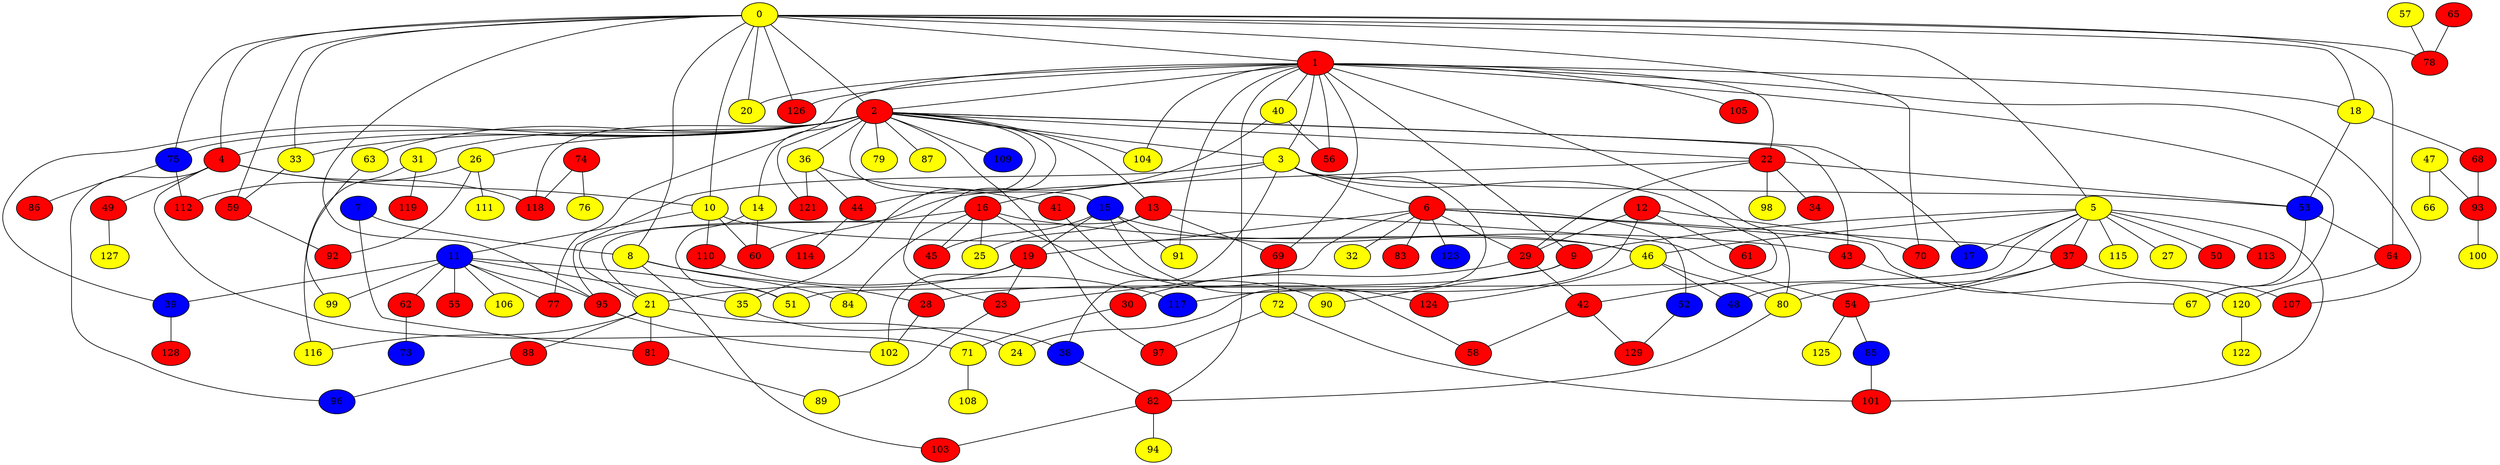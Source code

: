 graph {
0 [style = filled fillcolor = yellow];
1 [style = filled fillcolor = red];
2 [style = filled fillcolor = red];
3 [style = filled fillcolor = yellow];
4 [style = filled fillcolor = red];
5 [style = filled fillcolor = yellow];
6 [style = filled fillcolor = red];
7 [style = filled fillcolor = blue];
8 [style = filled fillcolor = yellow];
9 [style = filled fillcolor = red];
10 [style = filled fillcolor = yellow];
11 [style = filled fillcolor = blue];
12 [style = filled fillcolor = red];
13 [style = filled fillcolor = red];
14 [style = filled fillcolor = yellow];
15 [style = filled fillcolor = blue];
16 [style = filled fillcolor = red];
17 [style = filled fillcolor = blue];
18 [style = filled fillcolor = yellow];
19 [style = filled fillcolor = red];
20 [style = filled fillcolor = yellow];
21 [style = filled fillcolor = yellow];
22 [style = filled fillcolor = red];
23 [style = filled fillcolor = red];
24 [style = filled fillcolor = yellow];
25 [style = filled fillcolor = yellow];
26 [style = filled fillcolor = yellow];
27 [style = filled fillcolor = yellow];
28 [style = filled fillcolor = red];
29 [style = filled fillcolor = red];
30 [style = filled fillcolor = red];
31 [style = filled fillcolor = yellow];
32 [style = filled fillcolor = yellow];
33 [style = filled fillcolor = yellow];
34 [style = filled fillcolor = red];
35 [style = filled fillcolor = yellow];
36 [style = filled fillcolor = yellow];
37 [style = filled fillcolor = red];
38 [style = filled fillcolor = blue];
39 [style = filled fillcolor = blue];
40 [style = filled fillcolor = yellow];
41 [style = filled fillcolor = red];
42 [style = filled fillcolor = red];
43 [style = filled fillcolor = red];
44 [style = filled fillcolor = red];
45 [style = filled fillcolor = red];
46 [style = filled fillcolor = yellow];
47 [style = filled fillcolor = yellow];
48 [style = filled fillcolor = blue];
49 [style = filled fillcolor = red];
50 [style = filled fillcolor = red];
51 [style = filled fillcolor = yellow];
52 [style = filled fillcolor = blue];
53 [style = filled fillcolor = blue];
54 [style = filled fillcolor = red];
55 [style = filled fillcolor = red];
56 [style = filled fillcolor = red];
57 [style = filled fillcolor = yellow];
58 [style = filled fillcolor = red];
59 [style = filled fillcolor = red];
60 [style = filled fillcolor = red];
61 [style = filled fillcolor = red];
62 [style = filled fillcolor = red];
63 [style = filled fillcolor = yellow];
64 [style = filled fillcolor = red];
65 [style = filled fillcolor = red];
66 [style = filled fillcolor = yellow];
67 [style = filled fillcolor = yellow];
68 [style = filled fillcolor = red];
69 [style = filled fillcolor = red];
70 [style = filled fillcolor = red];
71 [style = filled fillcolor = yellow];
72 [style = filled fillcolor = yellow];
73 [style = filled fillcolor = blue];
74 [style = filled fillcolor = red];
75 [style = filled fillcolor = blue];
76 [style = filled fillcolor = yellow];
77 [style = filled fillcolor = red];
78 [style = filled fillcolor = red];
79 [style = filled fillcolor = yellow];
80 [style = filled fillcolor = yellow];
81 [style = filled fillcolor = red];
82 [style = filled fillcolor = red];
83 [style = filled fillcolor = red];
84 [style = filled fillcolor = yellow];
85 [style = filled fillcolor = blue];
86 [style = filled fillcolor = red];
87 [style = filled fillcolor = yellow];
88 [style = filled fillcolor = red];
89 [style = filled fillcolor = yellow];
90 [style = filled fillcolor = yellow];
91 [style = filled fillcolor = yellow];
92 [style = filled fillcolor = red];
93 [style = filled fillcolor = red];
94 [style = filled fillcolor = yellow];
95 [style = filled fillcolor = red];
96 [style = filled fillcolor = blue];
97 [style = filled fillcolor = red];
98 [style = filled fillcolor = yellow];
99 [style = filled fillcolor = yellow];
100 [style = filled fillcolor = yellow];
101 [style = filled fillcolor = red];
102 [style = filled fillcolor = yellow];
103 [style = filled fillcolor = red];
104 [style = filled fillcolor = yellow];
105 [style = filled fillcolor = red];
106 [style = filled fillcolor = yellow];
107 [style = filled fillcolor = red];
108 [style = filled fillcolor = yellow];
109 [style = filled fillcolor = blue];
110 [style = filled fillcolor = red];
111 [style = filled fillcolor = yellow];
112 [style = filled fillcolor = red];
113 [style = filled fillcolor = red];
114 [style = filled fillcolor = red];
115 [style = filled fillcolor = yellow];
116 [style = filled fillcolor = yellow];
117 [style = filled fillcolor = blue];
118 [style = filled fillcolor = red];
119 [style = filled fillcolor = red];
120 [style = filled fillcolor = yellow];
121 [style = filled fillcolor = red];
122 [style = filled fillcolor = yellow];
123 [style = filled fillcolor = blue];
124 [style = filled fillcolor = red];
125 [style = filled fillcolor = yellow];
126 [style = filled fillcolor = red];
127 [style = filled fillcolor = yellow];
128 [style = filled fillcolor = red];
129 [style = filled fillcolor = red];
0 -- 5;
0 -- 4;
0 -- 2;
0 -- 1;
0 -- 8;
0 -- 10;
0 -- 18;
0 -- 20;
0 -- 33;
0 -- 59;
0 -- 64;
0 -- 70;
0 -- 75;
0 -- 78;
0 -- 95;
0 -- 126;
1 -- 2;
1 -- 3;
1 -- 9;
1 -- 18;
1 -- 20;
1 -- 22;
1 -- 40;
1 -- 56;
1 -- 67;
1 -- 69;
1 -- 77;
1 -- 80;
1 -- 82;
1 -- 91;
1 -- 104;
1 -- 105;
1 -- 107;
1 -- 126;
2 -- 3;
2 -- 4;
2 -- 13;
2 -- 14;
2 -- 15;
2 -- 17;
2 -- 22;
2 -- 23;
2 -- 26;
2 -- 31;
2 -- 33;
2 -- 35;
2 -- 36;
2 -- 39;
2 -- 43;
2 -- 63;
2 -- 75;
2 -- 79;
2 -- 87;
2 -- 97;
2 -- 104;
2 -- 109;
2 -- 118;
2 -- 121;
3 -- 6;
3 -- 16;
3 -- 24;
3 -- 38;
3 -- 42;
3 -- 53;
3 -- 95;
4 -- 10;
4 -- 49;
4 -- 71;
4 -- 96;
4 -- 118;
5 -- 9;
5 -- 17;
5 -- 27;
5 -- 37;
5 -- 46;
5 -- 48;
5 -- 50;
5 -- 51;
5 -- 101;
5 -- 113;
5 -- 115;
6 -- 19;
6 -- 23;
6 -- 29;
6 -- 32;
6 -- 37;
6 -- 52;
6 -- 83;
6 -- 120;
6 -- 123;
7 -- 8;
7 -- 81;
8 -- 28;
8 -- 84;
8 -- 103;
9 -- 28;
9 -- 90;
10 -- 11;
10 -- 46;
10 -- 60;
10 -- 110;
11 -- 35;
11 -- 39;
11 -- 51;
11 -- 55;
11 -- 62;
11 -- 77;
11 -- 95;
11 -- 99;
11 -- 106;
12 -- 29;
12 -- 61;
12 -- 70;
12 -- 117;
13 -- 21;
13 -- 25;
13 -- 54;
13 -- 69;
14 -- 51;
14 -- 60;
15 -- 19;
15 -- 45;
15 -- 46;
15 -- 91;
15 -- 124;
16 -- 21;
16 -- 25;
16 -- 43;
16 -- 45;
16 -- 84;
16 -- 90;
18 -- 53;
18 -- 68;
19 -- 21;
19 -- 23;
19 -- 102;
21 -- 24;
21 -- 81;
21 -- 88;
21 -- 116;
22 -- 29;
22 -- 34;
22 -- 53;
22 -- 60;
22 -- 98;
23 -- 89;
26 -- 92;
26 -- 111;
26 -- 112;
28 -- 102;
29 -- 30;
29 -- 42;
30 -- 71;
31 -- 116;
31 -- 119;
33 -- 59;
35 -- 38;
36 -- 41;
36 -- 44;
36 -- 121;
37 -- 54;
37 -- 80;
37 -- 107;
38 -- 82;
39 -- 128;
40 -- 44;
40 -- 56;
41 -- 58;
42 -- 58;
42 -- 129;
43 -- 67;
44 -- 114;
46 -- 48;
46 -- 80;
46 -- 124;
47 -- 66;
47 -- 93;
49 -- 127;
52 -- 129;
53 -- 64;
53 -- 67;
54 -- 85;
54 -- 125;
57 -- 78;
59 -- 92;
62 -- 73;
63 -- 99;
64 -- 120;
65 -- 78;
68 -- 93;
69 -- 72;
71 -- 108;
72 -- 97;
72 -- 101;
74 -- 76;
74 -- 118;
75 -- 86;
75 -- 112;
80 -- 82;
81 -- 89;
82 -- 94;
82 -- 103;
85 -- 101;
88 -- 96;
93 -- 100;
95 -- 102;
110 -- 117;
120 -- 122;
}
